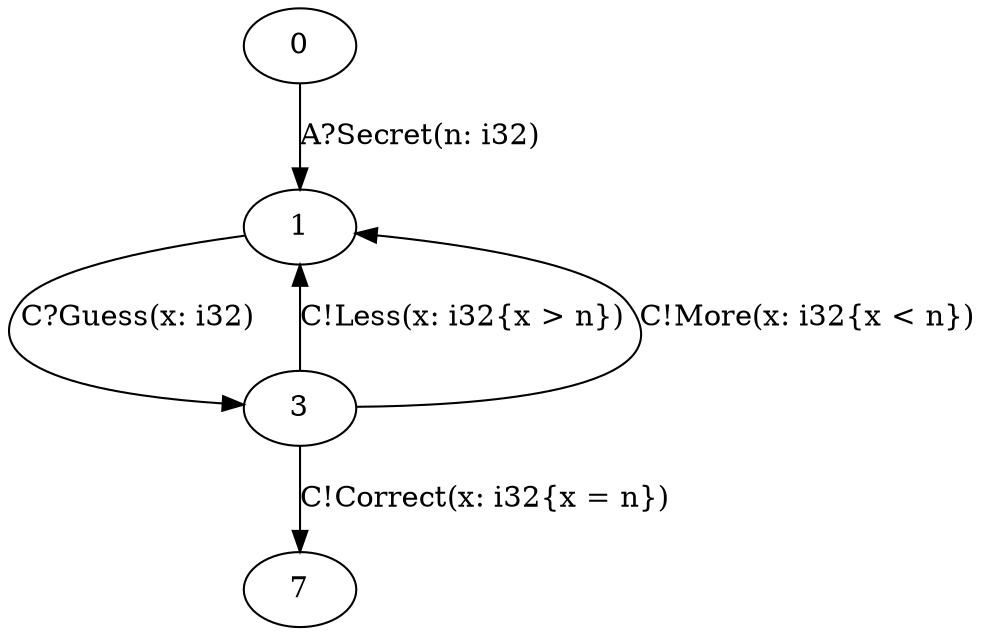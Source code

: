 digraph B {
  0;
  1;
  3;
  7;
  
  
  0 -> 1 [label="A?Secret(n: i32)", ];
  1 -> 3 [label="C?Guess(x: i32)", ];
  3 -> 1 [label="C!Less(x: i32{x > n})", ];
  3 -> 1 [label="C!More(x: i32{x < n})", ];
  3 -> 7 [label="C!Correct(x: i32{x = n})", ];
  
  }


